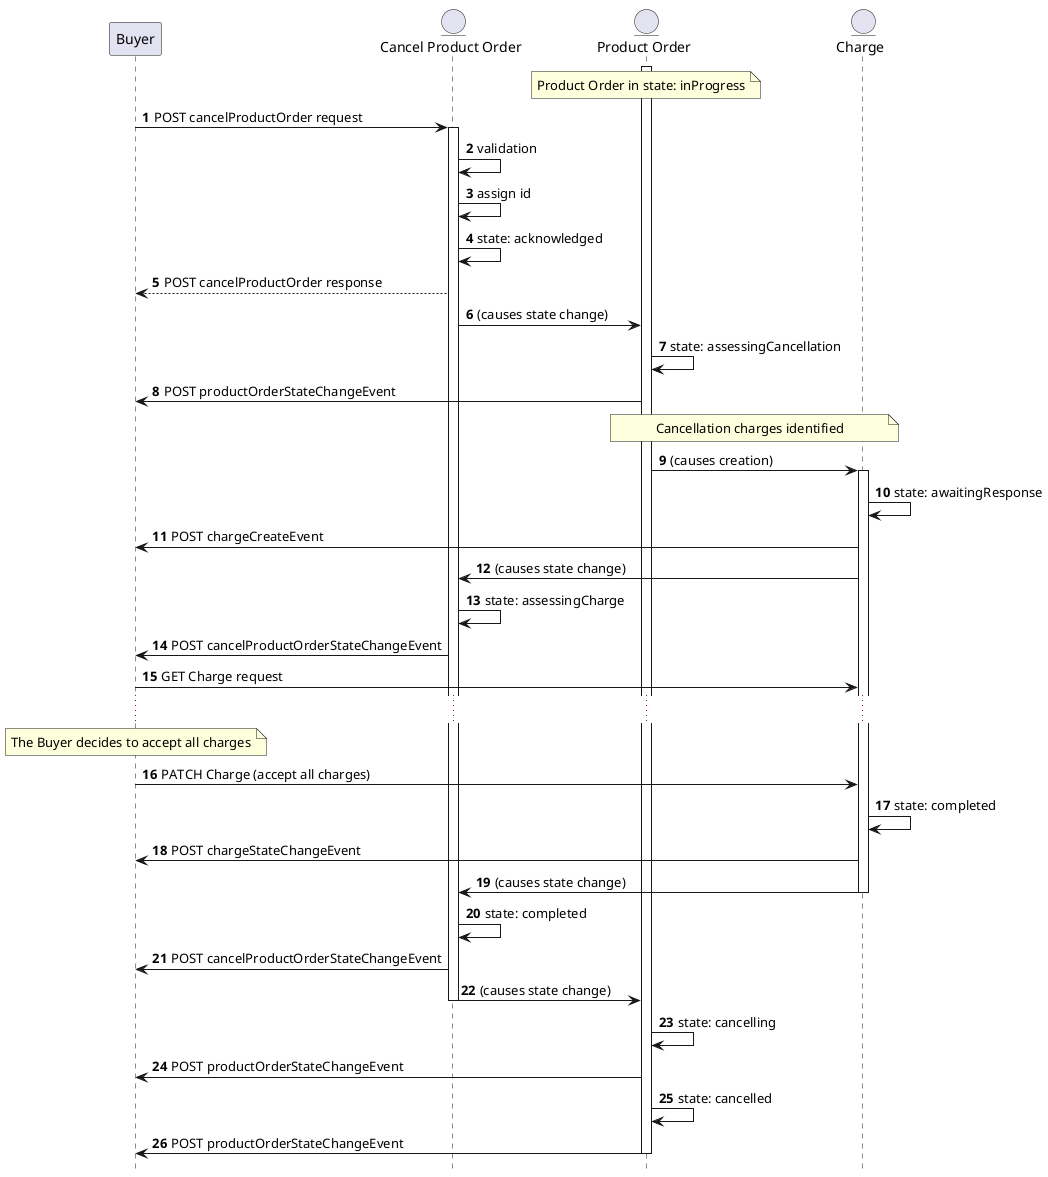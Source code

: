 @startuml

hide footbox

participant Buyer
entity "Cancel Product Order" as CPO
entity "Product Order" as PO
entity Charge

autonumber
activate PO
note over PO: Product Order in state: inProgress
Buyer -> CPO : POST cancelProductOrder request
activate CPO
CPO -> CPO: validation
CPO -> CPO: assign id
CPO -> CPO: state: acknowledged
CPO --> Buyer: POST cancelProductOrder response

CPO -> PO: (causes state change)
PO -> PO: state: assessingCancellation
PO -> Buyer: POST productOrderStateChangeEvent

note over PO, Charge: Cancellation charges identified

PO -> Charge: (causes creation)
activate Charge

Charge -> Charge: state: awaitingResponse
Charge -> Buyer: POST chargeCreateEvent
Charge -> CPO: (causes state change)
CPO -> CPO: state: assessingCharge
CPO -> Buyer: POST cancelProductOrderStateChangeEvent
Buyer -> Charge: GET Charge request

...
note over Buyer: The Buyer decides to accept all charges
Buyer -> Charge: PATCH Charge (accept all charges)

Charge -> Charge: state: completed
Charge -> Buyer: POST chargeStateChangeEvent
Charge -> CPO: (causes state change)
deactivate Charge
CPO -> CPO: state: completed
CPO -> Buyer: POST cancelProductOrderStateChangeEvent
CPO -> PO: (causes state change)
deactivate CPO

PO -> PO: state: cancelling
PO -> Buyer: POST productOrderStateChangeEvent
PO -> PO: state: cancelled
PO -> Buyer: POST productOrderStateChangeEvent
deactivate PO

@enduml